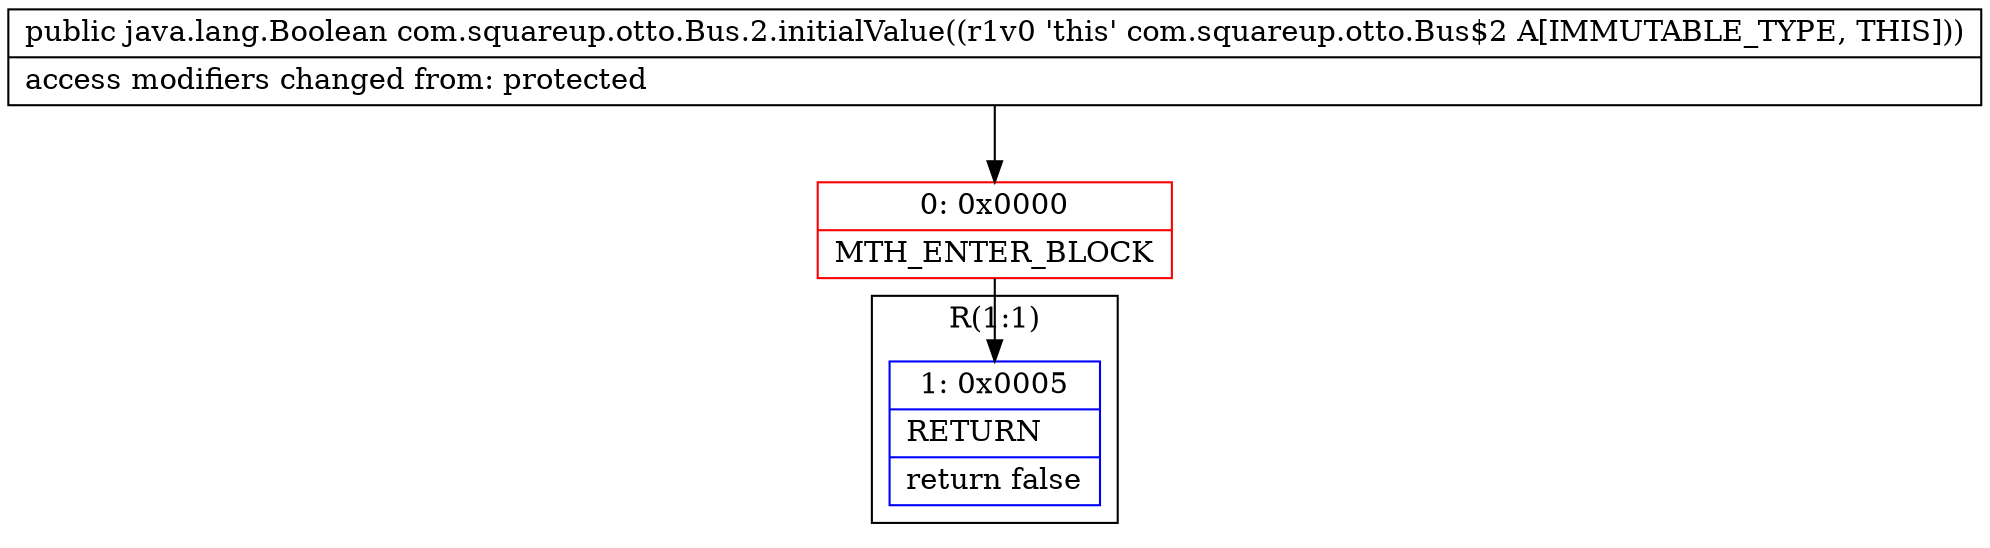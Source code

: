 digraph "CFG forcom.squareup.otto.Bus.2.initialValue()Ljava\/lang\/Boolean;" {
subgraph cluster_Region_1711858432 {
label = "R(1:1)";
node [shape=record,color=blue];
Node_1 [shape=record,label="{1\:\ 0x0005|RETURN\l|return false\l}"];
}
Node_0 [shape=record,color=red,label="{0\:\ 0x0000|MTH_ENTER_BLOCK\l}"];
MethodNode[shape=record,label="{public java.lang.Boolean com.squareup.otto.Bus.2.initialValue((r1v0 'this' com.squareup.otto.Bus$2 A[IMMUTABLE_TYPE, THIS]))  | access modifiers changed from: protected\l}"];
MethodNode -> Node_0;
Node_0 -> Node_1;
}

